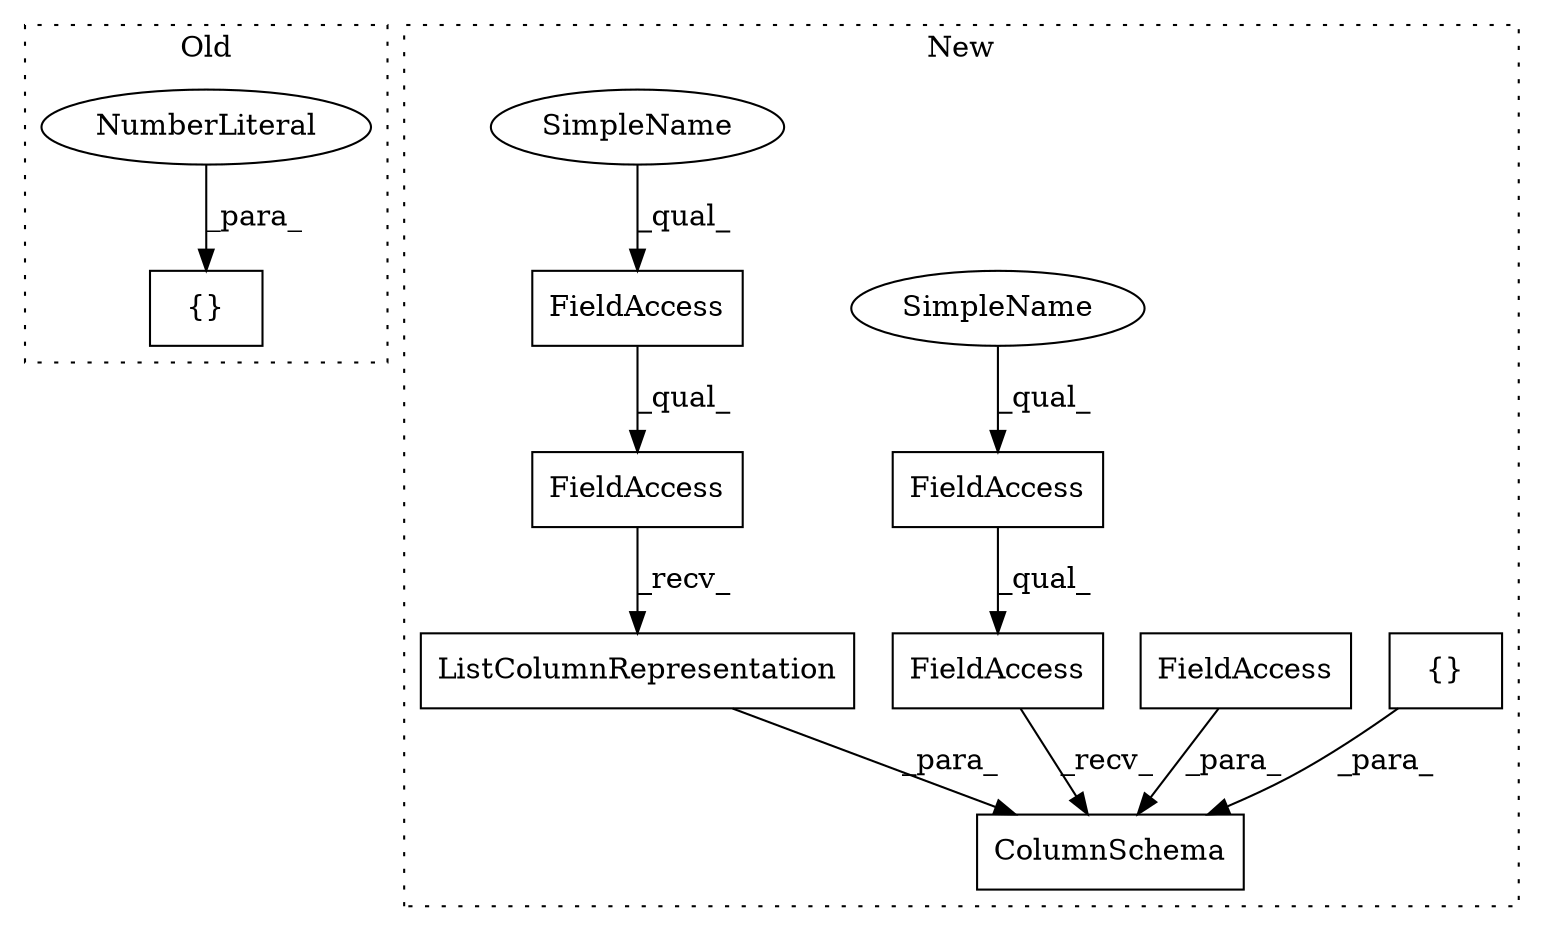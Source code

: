 digraph G {
subgraph cluster0 {
1 [label="{}" a="4" s="47317,47348" l="1,1" shape="box"];
6 [label="NumberLiteral" a="34" s="47318" l="1" shape="ellipse"];
label = "Old";
style="dotted";
}
subgraph cluster1 {
2 [label="ColumnSchema" a="32" s="51516,51636" l="13,1" shape="box"];
3 [label="{}" a="4" s="51555,51560" l="1,1" shape="box"];
4 [label="FieldAccess" a="22" s="51468" l="47" shape="box"];
5 [label="FieldAccess" a="22" s="51468" l="32" shape="box"];
7 [label="ListColumnRepresentation" a="32" s="51610" l="26" shape="box"];
8 [label="FieldAccess" a="22" s="51562" l="32" shape="box"];
9 [label="FieldAccess" a="22" s="51529" l="16" shape="box"];
10 [label="FieldAccess" a="22" s="51562" l="47" shape="box"];
11 [label="SimpleName" a="42" s="51468" l="20" shape="ellipse"];
12 [label="SimpleName" a="42" s="51562" l="20" shape="ellipse"];
label = "New";
style="dotted";
}
3 -> 2 [label="_para_"];
4 -> 2 [label="_recv_"];
5 -> 4 [label="_qual_"];
6 -> 1 [label="_para_"];
7 -> 2 [label="_para_"];
8 -> 10 [label="_qual_"];
9 -> 2 [label="_para_"];
10 -> 7 [label="_recv_"];
11 -> 5 [label="_qual_"];
12 -> 8 [label="_qual_"];
}